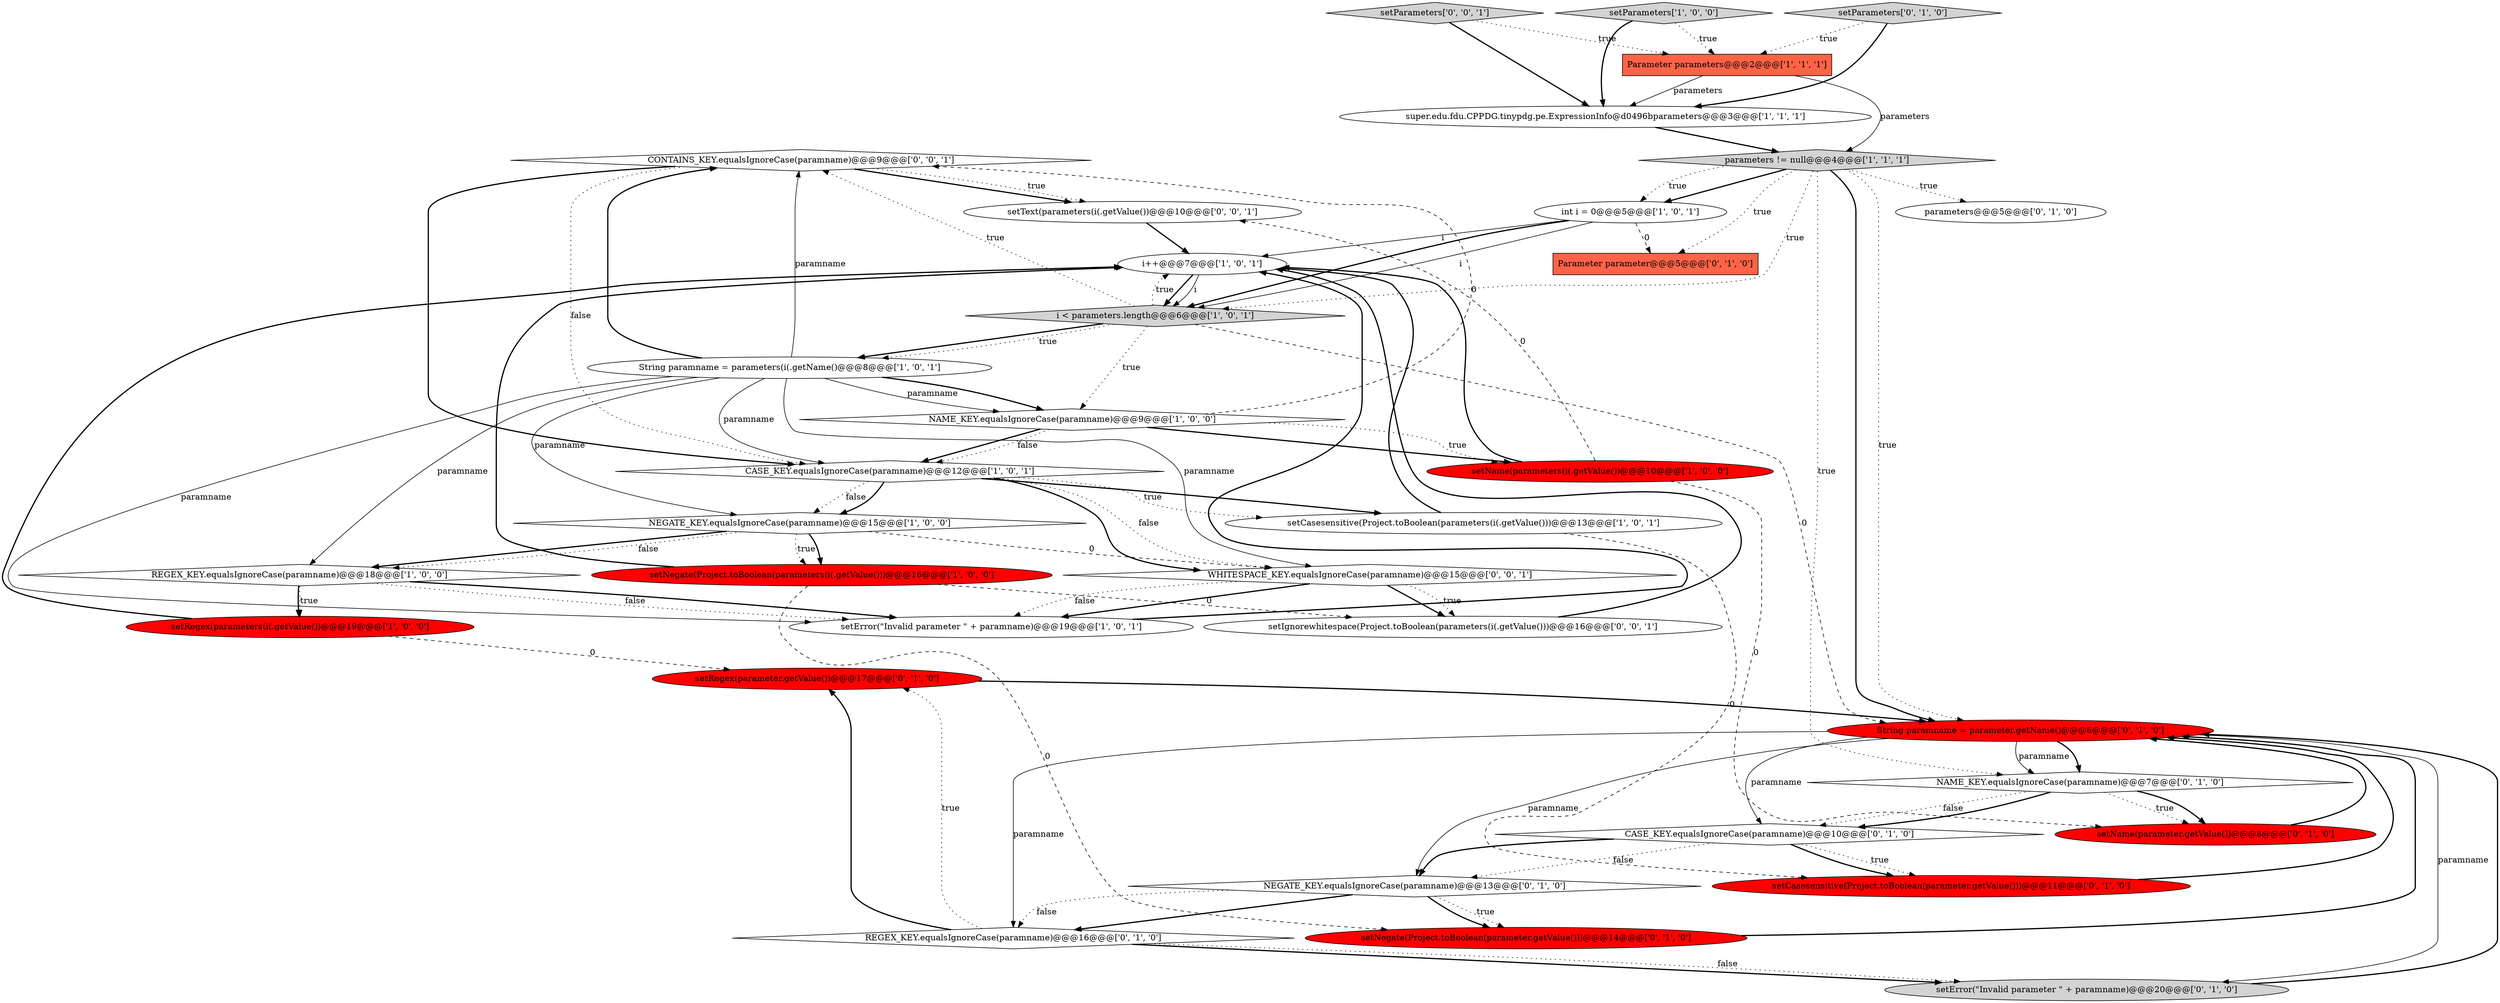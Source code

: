 digraph {
30 [style = filled, label = "CONTAINS_KEY.equalsIgnoreCase(paramname)@@@9@@@['0', '0', '1']", fillcolor = white, shape = diamond image = "AAA0AAABBB3BBB"];
29 [style = filled, label = "setNegate(Project.toBoolean(parameter.getValue()))@@@14@@@['0', '1', '0']", fillcolor = red, shape = ellipse image = "AAA1AAABBB2BBB"];
13 [style = filled, label = "int i = 0@@@5@@@['1', '0', '1']", fillcolor = white, shape = ellipse image = "AAA0AAABBB1BBB"];
15 [style = filled, label = "setName(parameters(i(.getValue())@@@10@@@['1', '0', '0']", fillcolor = red, shape = ellipse image = "AAA1AAABBB1BBB"];
31 [style = filled, label = "WHITESPACE_KEY.equalsIgnoreCase(paramname)@@@15@@@['0', '0', '1']", fillcolor = white, shape = diamond image = "AAA0AAABBB3BBB"];
28 [style = filled, label = "setError(\"Invalid parameter \" + paramname)@@@20@@@['0', '1', '0']", fillcolor = lightgray, shape = ellipse image = "AAA0AAABBB2BBB"];
24 [style = filled, label = "CASE_KEY.equalsIgnoreCase(paramname)@@@10@@@['0', '1', '0']", fillcolor = white, shape = diamond image = "AAA0AAABBB2BBB"];
18 [style = filled, label = "parameters@@@5@@@['0', '1', '0']", fillcolor = white, shape = ellipse image = "AAA0AAABBB2BBB"];
0 [style = filled, label = "NEGATE_KEY.equalsIgnoreCase(paramname)@@@15@@@['1', '0', '0']", fillcolor = white, shape = diamond image = "AAA0AAABBB1BBB"];
6 [style = filled, label = "super.edu.fdu.CPPDG.tinypdg.pe.ExpressionInfo@d0496bparameters@@@3@@@['1', '1', '1']", fillcolor = white, shape = ellipse image = "AAA0AAABBB1BBB"];
23 [style = filled, label = "setRegex(parameter.getValue())@@@17@@@['0', '1', '0']", fillcolor = red, shape = ellipse image = "AAA1AAABBB2BBB"];
19 [style = filled, label = "REGEX_KEY.equalsIgnoreCase(paramname)@@@16@@@['0', '1', '0']", fillcolor = white, shape = diamond image = "AAA0AAABBB2BBB"];
12 [style = filled, label = "setError(\"Invalid parameter \" + paramname)@@@19@@@['1', '0', '1']", fillcolor = white, shape = ellipse image = "AAA0AAABBB1BBB"];
20 [style = filled, label = "NAME_KEY.equalsIgnoreCase(paramname)@@@7@@@['0', '1', '0']", fillcolor = white, shape = diamond image = "AAA0AAABBB2BBB"];
27 [style = filled, label = "setCasesensitive(Project.toBoolean(parameter.getValue()))@@@11@@@['0', '1', '0']", fillcolor = red, shape = ellipse image = "AAA1AAABBB2BBB"];
25 [style = filled, label = "Parameter parameter@@@5@@@['0', '1', '0']", fillcolor = tomato, shape = box image = "AAA1AAABBB2BBB"];
34 [style = filled, label = "setText(parameters(i(.getValue())@@@10@@@['0', '0', '1']", fillcolor = white, shape = ellipse image = "AAA0AAABBB3BBB"];
14 [style = filled, label = "String paramname = parameters(i(.getName()@@@8@@@['1', '0', '1']", fillcolor = white, shape = ellipse image = "AAA0AAABBB1BBB"];
1 [style = filled, label = "REGEX_KEY.equalsIgnoreCase(paramname)@@@18@@@['1', '0', '0']", fillcolor = white, shape = diamond image = "AAA0AAABBB1BBB"];
5 [style = filled, label = "setCasesensitive(Project.toBoolean(parameters(i(.getValue()))@@@13@@@['1', '0', '1']", fillcolor = white, shape = ellipse image = "AAA0AAABBB1BBB"];
26 [style = filled, label = "String paramname = parameter.getName()@@@6@@@['0', '1', '0']", fillcolor = red, shape = ellipse image = "AAA1AAABBB2BBB"];
32 [style = filled, label = "setParameters['0', '0', '1']", fillcolor = lightgray, shape = diamond image = "AAA0AAABBB3BBB"];
11 [style = filled, label = "Parameter parameters@@@2@@@['1', '1', '1']", fillcolor = tomato, shape = box image = "AAA0AAABBB1BBB"];
16 [style = filled, label = "setRegex(parameters(i(.getValue())@@@19@@@['1', '0', '0']", fillcolor = red, shape = ellipse image = "AAA1AAABBB1BBB"];
9 [style = filled, label = "setParameters['1', '0', '0']", fillcolor = lightgray, shape = diamond image = "AAA0AAABBB1BBB"];
21 [style = filled, label = "setName(parameter.getValue())@@@8@@@['0', '1', '0']", fillcolor = red, shape = ellipse image = "AAA1AAABBB2BBB"];
2 [style = filled, label = "CASE_KEY.equalsIgnoreCase(paramname)@@@12@@@['1', '0', '1']", fillcolor = white, shape = diamond image = "AAA0AAABBB1BBB"];
4 [style = filled, label = "i++@@@7@@@['1', '0', '1']", fillcolor = white, shape = ellipse image = "AAA0AAABBB1BBB"];
33 [style = filled, label = "setIgnorewhitespace(Project.toBoolean(parameters(i(.getValue()))@@@16@@@['0', '0', '1']", fillcolor = white, shape = ellipse image = "AAA0AAABBB3BBB"];
22 [style = filled, label = "setParameters['0', '1', '0']", fillcolor = lightgray, shape = diamond image = "AAA0AAABBB2BBB"];
3 [style = filled, label = "setNegate(Project.toBoolean(parameters(i(.getValue()))@@@16@@@['1', '0', '0']", fillcolor = red, shape = ellipse image = "AAA1AAABBB1BBB"];
10 [style = filled, label = "i < parameters.length@@@6@@@['1', '0', '1']", fillcolor = lightgray, shape = diamond image = "AAA0AAABBB1BBB"];
7 [style = filled, label = "NAME_KEY.equalsIgnoreCase(paramname)@@@9@@@['1', '0', '0']", fillcolor = white, shape = diamond image = "AAA0AAABBB1BBB"];
8 [style = filled, label = "parameters != null@@@4@@@['1', '1', '1']", fillcolor = lightgray, shape = diamond image = "AAA0AAABBB1BBB"];
17 [style = filled, label = "NEGATE_KEY.equalsIgnoreCase(paramname)@@@13@@@['0', '1', '0']", fillcolor = white, shape = diamond image = "AAA0AAABBB2BBB"];
32->11 [style = dotted, label="true"];
26->19 [style = solid, label="paramname"];
2->0 [style = dotted, label="false"];
13->25 [style = dashed, label="0"];
24->27 [style = dotted, label="true"];
10->30 [style = dotted, label="true"];
3->4 [style = bold, label=""];
32->6 [style = bold, label=""];
9->6 [style = bold, label=""];
14->7 [style = bold, label=""];
21->26 [style = bold, label=""];
1->12 [style = dotted, label="false"];
24->17 [style = bold, label=""];
1->12 [style = bold, label=""];
8->20 [style = dotted, label="true"];
0->3 [style = dotted, label="true"];
26->28 [style = solid, label="paramname"];
19->28 [style = bold, label=""];
10->4 [style = dotted, label="true"];
24->27 [style = bold, label=""];
14->7 [style = solid, label="paramname"];
2->31 [style = bold, label=""];
0->3 [style = bold, label=""];
15->34 [style = dashed, label="0"];
14->30 [style = bold, label=""];
10->14 [style = bold, label=""];
3->33 [style = dashed, label="0"];
14->1 [style = solid, label="paramname"];
30->34 [style = bold, label=""];
14->31 [style = solid, label="paramname"];
13->4 [style = solid, label="i"];
26->24 [style = solid, label="paramname"];
31->33 [style = dotted, label="true"];
29->26 [style = bold, label=""];
5->27 [style = dashed, label="0"];
1->16 [style = bold, label=""];
7->2 [style = bold, label=""];
31->33 [style = bold, label=""];
8->18 [style = dotted, label="true"];
20->24 [style = dotted, label="false"];
14->12 [style = solid, label="paramname"];
26->20 [style = bold, label=""];
22->6 [style = bold, label=""];
27->26 [style = bold, label=""];
13->10 [style = bold, label=""];
4->10 [style = bold, label=""];
8->25 [style = dotted, label="true"];
26->17 [style = solid, label="paramname"];
24->17 [style = dotted, label="false"];
9->11 [style = dotted, label="true"];
33->4 [style = bold, label=""];
15->21 [style = dashed, label="0"];
28->26 [style = bold, label=""];
30->34 [style = dotted, label="true"];
7->15 [style = dotted, label="true"];
31->12 [style = bold, label=""];
13->10 [style = solid, label="i"];
2->0 [style = bold, label=""];
11->8 [style = solid, label="parameters"];
14->2 [style = solid, label="paramname"];
0->1 [style = bold, label=""];
5->4 [style = bold, label=""];
11->6 [style = solid, label="parameters"];
30->2 [style = dotted, label="false"];
7->15 [style = bold, label=""];
1->16 [style = dotted, label="true"];
17->29 [style = dotted, label="true"];
8->13 [style = dotted, label="true"];
26->20 [style = solid, label="paramname"];
16->4 [style = bold, label=""];
2->5 [style = dotted, label="true"];
8->13 [style = bold, label=""];
2->5 [style = bold, label=""];
3->29 [style = dashed, label="0"];
8->26 [style = dotted, label="true"];
31->12 [style = dotted, label="false"];
14->0 [style = solid, label="paramname"];
14->30 [style = solid, label="paramname"];
19->28 [style = dotted, label="false"];
23->26 [style = bold, label=""];
17->19 [style = dotted, label="false"];
19->23 [style = dotted, label="true"];
22->11 [style = dotted, label="true"];
16->23 [style = dashed, label="0"];
20->21 [style = dotted, label="true"];
0->1 [style = dotted, label="false"];
8->10 [style = dotted, label="true"];
17->19 [style = bold, label=""];
10->14 [style = dotted, label="true"];
20->21 [style = bold, label=""];
2->31 [style = dotted, label="false"];
10->26 [style = dashed, label="0"];
12->4 [style = bold, label=""];
19->23 [style = bold, label=""];
7->30 [style = dashed, label="0"];
6->8 [style = bold, label=""];
0->31 [style = dashed, label="0"];
15->4 [style = bold, label=""];
4->10 [style = solid, label="i"];
7->2 [style = dotted, label="false"];
34->4 [style = bold, label=""];
30->2 [style = bold, label=""];
20->24 [style = bold, label=""];
17->29 [style = bold, label=""];
10->7 [style = dotted, label="true"];
8->26 [style = bold, label=""];
}
